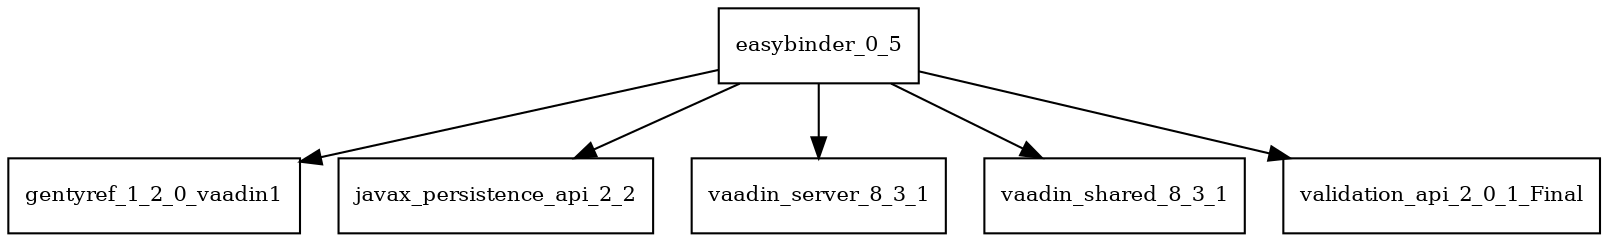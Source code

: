 digraph easybinder_0_5_dependencies {
  node [shape = box, fontsize=10.0];
  easybinder_0_5 -> gentyref_1_2_0_vaadin1;
  easybinder_0_5 -> javax_persistence_api_2_2;
  easybinder_0_5 -> vaadin_server_8_3_1;
  easybinder_0_5 -> vaadin_shared_8_3_1;
  easybinder_0_5 -> validation_api_2_0_1_Final;
}
